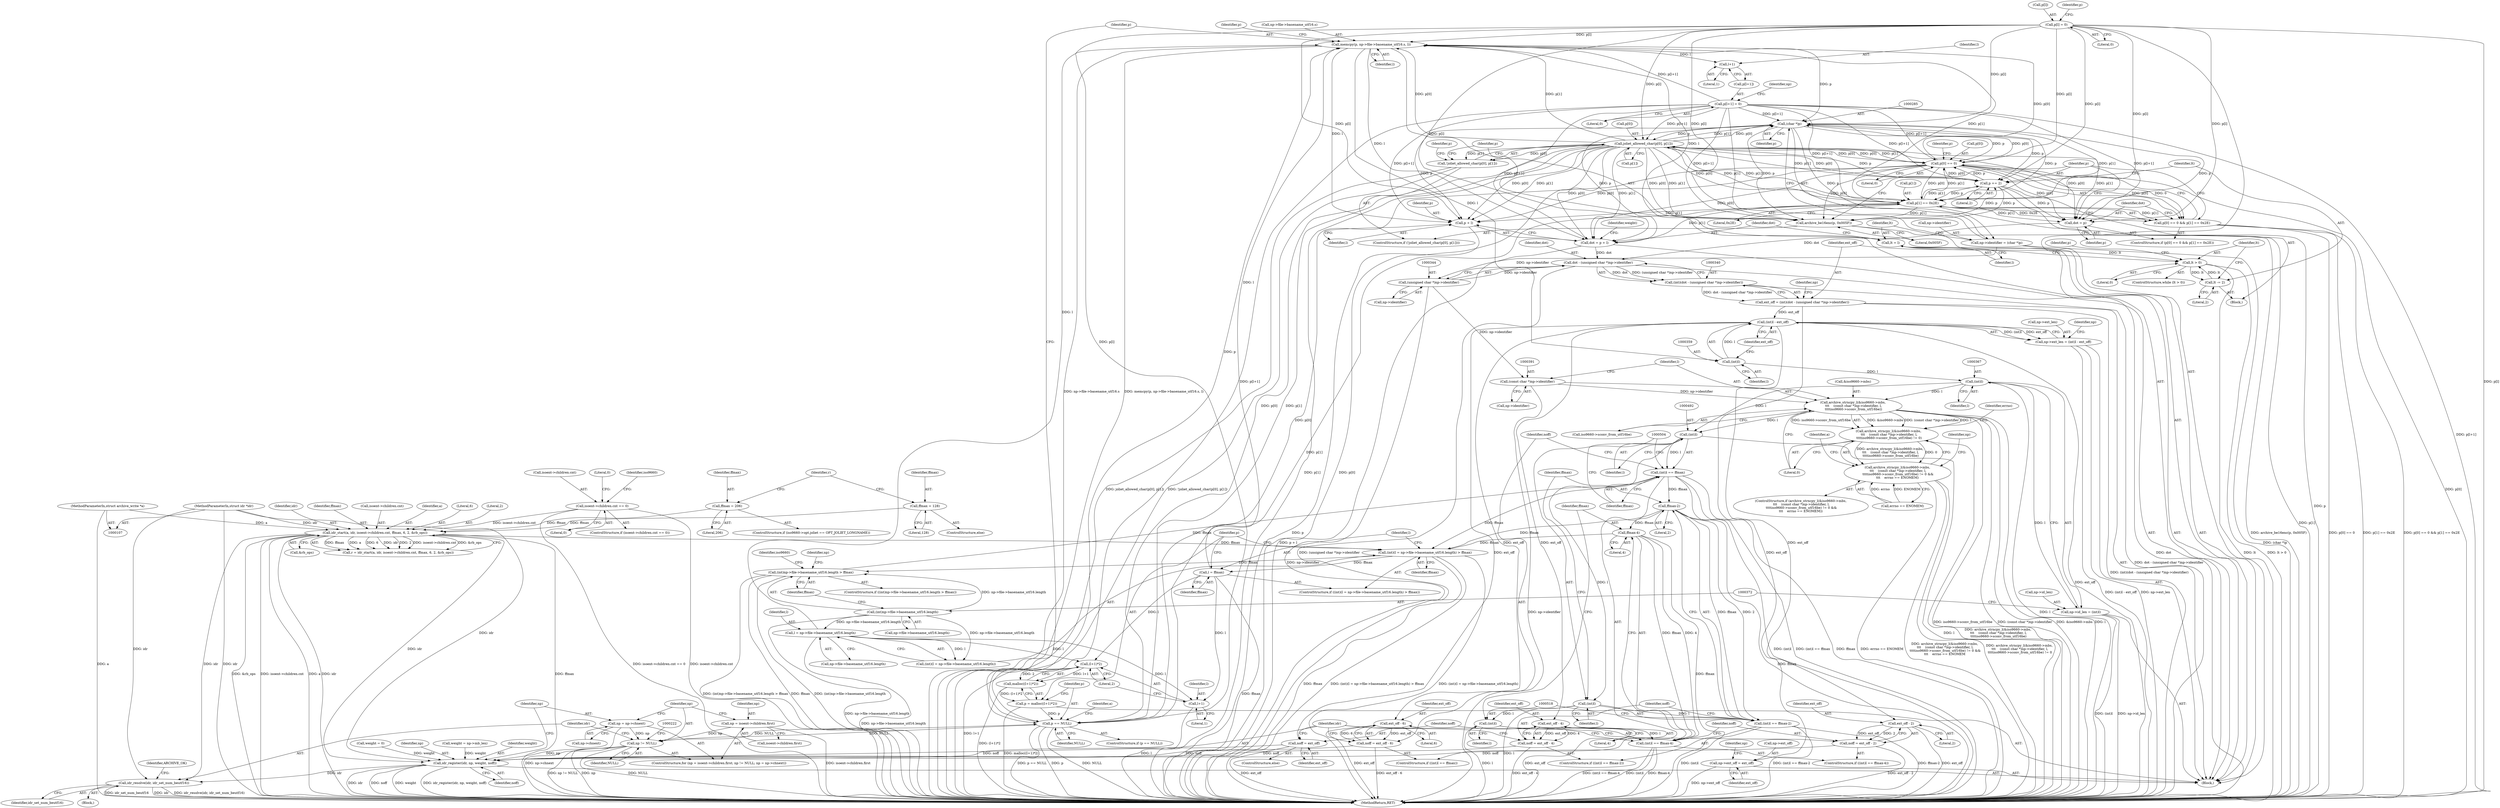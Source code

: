 digraph "1_libarchive_3014e198@API" {
"1000258" [label="(Call,memcpy(p, np->file->basename_utf16.s, l))"];
"1000305" [label="(Call,joliet_allowed_char(p[0], p[1]))"];
"1000318" [label="(Call,p[0] == 0)"];
"1000331" [label="(Call,p += 2)"];
"1000268" [label="(Call,p[l] = 0)"];
"1000273" [label="(Call,p[l+1] = 0)"];
"1000323" [label="(Call,p[1] == 0x2E)"];
"1000284" [label="(Call,(char *)p)"];
"1000258" [label="(Call,memcpy(p, np->file->basename_utf16.s, l))"];
"1000245" [label="(Call,p == NULL)"];
"1000236" [label="(Call,p = malloc((l+1)*2))"];
"1000238" [label="(Call,malloc((l+1)*2))"];
"1000239" [label="(Call,(l+1)*2)"];
"1000233" [label="(Call,l = ffmax)"];
"1000220" [label="(Call,(int)(l = np->file->basename_utf16.length) > ffmax)"];
"1000490" [label="(Call,(int)l == ffmax)"];
"1000491" [label="(Call,(int)l)"];
"1000366" [label="(Call,(int)l)"];
"1000358" [label="(Call,(int)l)"];
"1000385" [label="(Call,archive_strncpy_l(&iso9660->mbs,\n \t\t\t    (const char *)np->identifier, l,\n \t\t\t\tiso9660->sconv_from_utf16be))"];
"1000390" [label="(Call,(const char *)np->identifier)"];
"1000343" [label="(Call,(unsigned char *)np->identifier)"];
"1000280" [label="(Call,np->identifier = (char *)p)"];
"1000370" [label="(Call,(int)np->file->basename_utf16.length > ffmax)"];
"1000371" [label="(Call,(int)np->file->basename_utf16.length)"];
"1000506" [label="(Call,ffmax-2)"];
"1000520" [label="(Call,ffmax-4)"];
"1000154" [label="(Call,idr_start(a, idr, isoent->children.cnt, ffmax, 6, 2, &rb_ops))"];
"1000108" [label="(MethodParameterIn,struct archive_write *a)"];
"1000110" [label="(MethodParameterIn,struct idr *idr)"];
"1000123" [label="(Call,isoent->children.cnt == 0)"];
"1000149" [label="(Call,ffmax = 128)"];
"1000145" [label="(Call,ffmax = 206)"];
"1000223" [label="(Call,l = np->file->basename_utf16.length)"];
"1000205" [label="(Call,np != NULL)"];
"1000208" [label="(Call,np = np->chnext)"];
"1000198" [label="(Call,np = isoent->children.first)"];
"1000312" [label="(Call,archive_be16enc(p, 0x005F))"];
"1000276" [label="(Call,l+1)"];
"1000341" [label="(Call,dot - (unsigned char *)np->identifier)"];
"1000339" [label="(Call,(int)(dot - (unsigned char *)np->identifier))"];
"1000337" [label="(Call,ext_off = (int)(dot - (unsigned char *)np->identifier))"];
"1000348" [label="(Call,np->ext_off = ext_off)"];
"1000357" [label="(Call,(int)l - ext_off)"];
"1000353" [label="(Call,np->ext_len = (int)l - ext_off)"];
"1000497" [label="(Call,ext_off - 6)"];
"1000495" [label="(Call,noff = ext_off - 6)"];
"1000532" [label="(Call,idr_register(idr, np, weight, noff))"];
"1000537" [label="(Call,idr_resolve(idr, idr_set_num_beutf16))"];
"1000511" [label="(Call,ext_off - 4)"];
"1000509" [label="(Call,noff = ext_off - 4)"];
"1000525" [label="(Call,ext_off - 2)"];
"1000523" [label="(Call,noff = ext_off - 2)"];
"1000529" [label="(Call,noff = ext_off)"];
"1000384" [label="(Call,archive_strncpy_l(&iso9660->mbs,\n \t\t\t    (const char *)np->identifier, l,\n \t\t\t\tiso9660->sconv_from_utf16be) != 0)"];
"1000383" [label="(Call,archive_strncpy_l(&iso9660->mbs,\n \t\t\t    (const char *)np->identifier, l,\n \t\t\t\tiso9660->sconv_from_utf16be) != 0 &&\n\t\t\t    errno == ENOMEM)"];
"1000287" [label="(Call,lt = l)"];
"1000299" [label="(Call,lt > 0)"];
"1000334" [label="(Call,lt -= 2)"];
"1000290" [label="(Call,dot = p + l)"];
"1000292" [label="(Call,p + l)"];
"1000362" [label="(Call,np->id_len = (int)l)"];
"1000240" [label="(Call,l+1)"];
"1000502" [label="(Call,(int)l == ffmax-2)"];
"1000516" [label="(Call,(int)l == ffmax-4)"];
"1000503" [label="(Call,(int)l)"];
"1000517" [label="(Call,(int)l)"];
"1000304" [label="(Call,!joliet_allowed_char(p[0], p[1]))"];
"1000317" [label="(Call,p[0] == 0 && p[1] == 0x2E)"];
"1000328" [label="(Call,dot = p)"];
"1000305" [label="(Call,joliet_allowed_char(p[0], p[1]))"];
"1000342" [label="(Identifier,dot)"];
"1000491" [label="(Call,(int)l)"];
"1000316" [label="(ControlStructure,if (p[0] == 0 && p[1] == 0x2E))"];
"1000333" [label="(Literal,2)"];
"1000111" [label="(Block,)"];
"1000153" [label="(Identifier,r)"];
"1000235" [label="(Identifier,ffmax)"];
"1000350" [label="(Identifier,np)"];
"1000358" [label="(Call,(int)l)"];
"1000236" [label="(Call,p = malloc((l+1)*2))"];
"1000295" [label="(Call,weight = 0)"];
"1000493" [label="(Identifier,l)"];
"1000526" [label="(Identifier,ext_off)"];
"1000225" [label="(Call,np->file->basename_utf16.length)"];
"1000247" [label="(Identifier,NULL)"];
"1000496" [label="(Identifier,noff)"];
"1000506" [label="(Call,ffmax-2)"];
"1000360" [label="(Identifier,l)"];
"1000108" [label="(MethodParameterIn,struct archive_write *a)"];
"1000534" [label="(Identifier,np)"];
"1000400" [label="(Call,errno == ENOMEM)"];
"1000154" [label="(Call,idr_start(a, idr, isoent->children.cnt, ffmax, 6, 2, &rb_ops))"];
"1000541" [label="(Identifier,ARCHIVE_OK)"];
"1000288" [label="(Identifier,lt)"];
"1000512" [label="(Identifier,ext_off)"];
"1000395" [label="(Identifier,l)"];
"1000234" [label="(Identifier,l)"];
"1000354" [label="(Call,np->ext_len)"];
"1000131" [label="(Literal,0)"];
"1000415" [label="(Identifier,np)"];
"1000240" [label="(Call,l+1)"];
"1000318" [label="(Call,p[0] == 0)"];
"1000268" [label="(Call,p[l] = 0)"];
"1000304" [label="(Call,!joliet_allowed_char(p[0], p[1]))"];
"1000232" [label="(Identifier,ffmax)"];
"1000293" [label="(Identifier,p)"];
"1000522" [label="(Literal,4)"];
"1000281" [label="(Call,np->identifier)"];
"1000520" [label="(Call,ffmax-4)"];
"1000510" [label="(Identifier,noff)"];
"1000494" [label="(Identifier,ffmax)"];
"1000392" [label="(Call,np->identifier)"];
"1000145" [label="(Call,ffmax = 206)"];
"1000277" [label="(Identifier,l)"];
"1000536" [label="(Identifier,noff)"];
"1000219" [label="(ControlStructure,if ((int)(l = np->file->basename_utf16.length) > ffmax))"];
"1000258" [label="(Call,memcpy(p, np->file->basename_utf16.s, l))"];
"1000269" [label="(Call,p[l])"];
"1000361" [label="(Identifier,ext_off)"];
"1000147" [label="(Literal,206)"];
"1000498" [label="(Identifier,ext_off)"];
"1000396" [label="(Call,iso9660->sconv_from_utf16be)"];
"1000345" [label="(Call,np->identifier)"];
"1000199" [label="(Identifier,np)"];
"1000320" [label="(Identifier,p)"];
"1000357" [label="(Call,(int)l - ext_off)"];
"1000383" [label="(Call,archive_strncpy_l(&iso9660->mbs,\n \t\t\t    (const char *)np->identifier, l,\n \t\t\t\tiso9660->sconv_from_utf16be) != 0 &&\n\t\t\t    errno == ENOMEM)"];
"1000329" [label="(Identifier,dot)"];
"1000386" [label="(Call,&iso9660->mbs)"];
"1000272" [label="(Literal,0)"];
"1000233" [label="(Call,l = ffmax)"];
"1000156" [label="(Identifier,idr)"];
"1000542" [label="(MethodReturn,RET)"];
"1000110" [label="(MethodParameterIn,struct idr *idr)"];
"1000490" [label="(Call,(int)l == ffmax)"];
"1000208" [label="(Call,np = np->chnext)"];
"1000335" [label="(Identifier,lt)"];
"1000278" [label="(Literal,1)"];
"1000241" [label="(Identifier,l)"];
"1000151" [label="(Literal,128)"];
"1000446" [label="(Identifier,np)"];
"1000495" [label="(Call,noff = ext_off - 6)"];
"1000517" [label="(Call,(int)l)"];
"1000348" [label="(Call,np->ext_off = ext_off)"];
"1000511" [label="(Call,ext_off - 4)"];
"1000303" [label="(ControlStructure,if (!joliet_allowed_char(p[0], p[1])))"];
"1000299" [label="(Call,lt > 0)"];
"1000366" [label="(Call,(int)l)"];
"1000314" [label="(Literal,0x005F)"];
"1000390" [label="(Call,(const char *)np->identifier)"];
"1000388" [label="(Identifier,iso9660)"];
"1000165" [label="(Call,&rb_ops)"];
"1000322" [label="(Literal,0)"];
"1000317" [label="(Call,p[0] == 0 && p[1] == 0x2E)"];
"1000531" [label="(Identifier,ext_off)"];
"1000324" [label="(Call,p[1])"];
"1000280" [label="(Call,np->identifier = (char *)p)"];
"1000438" [label="(Call,weight = np->mb_len)"];
"1000270" [label="(Identifier,p)"];
"1000332" [label="(Identifier,p)"];
"1000343" [label="(Call,(unsigned char *)np->identifier)"];
"1000532" [label="(Call,idr_register(idr, np, weight, noff))"];
"1000296" [label="(Identifier,weight)"];
"1000338" [label="(Identifier,ext_off)"];
"1000273" [label="(Call,p[l+1] = 0)"];
"1000368" [label="(Identifier,l)"];
"1000336" [label="(Literal,2)"];
"1000309" [label="(Call,p[1])"];
"1000323" [label="(Call,p[1] == 0x2E)"];
"1000407" [label="(Identifier,a)"];
"1000205" [label="(Call,np != NULL)"];
"1000129" [label="(Literal,0)"];
"1000206" [label="(Identifier,np)"];
"1000289" [label="(Identifier,l)"];
"1000353" [label="(Call,np->ext_len = (int)l - ext_off)"];
"1000284" [label="(Call,(char *)p)"];
"1000497" [label="(Call,ext_off - 6)"];
"1000152" [label="(Call,r = idr_start(a, idr, isoent->children.cnt, ffmax, 6, 2, &rb_ops))"];
"1000535" [label="(Identifier,weight)"];
"1000370" [label="(Call,(int)np->file->basename_utf16.length > ffmax)"];
"1000221" [label="(Call,(int)(l = np->file->basename_utf16.length))"];
"1000539" [label="(Identifier,idr_set_num_beutf16)"];
"1000502" [label="(Call,(int)l == ffmax-2)"];
"1000220" [label="(Call,(int)(l = np->file->basename_utf16.length) > ffmax)"];
"1000292" [label="(Call,p + l)"];
"1000259" [label="(Identifier,p)"];
"1000499" [label="(Literal,6)"];
"1000524" [label="(Identifier,noff)"];
"1000529" [label="(Call,noff = ext_off)"];
"1000302" [label="(Block,)"];
"1000162" [label="(Identifier,ffmax)"];
"1000513" [label="(Literal,4)"];
"1000301" [label="(Literal,0)"];
"1000527" [label="(Literal,2)"];
"1000267" [label="(Identifier,l)"];
"1000533" [label="(Identifier,idr)"];
"1000294" [label="(Identifier,l)"];
"1000245" [label="(Call,p == NULL)"];
"1000276" [label="(Call,l+1)"];
"1000237" [label="(Identifier,p)"];
"1000501" [label="(ControlStructure,if ((int)l == ffmax-2))"];
"1000530" [label="(Identifier,noff)"];
"1000279" [label="(Literal,0)"];
"1000150" [label="(Identifier,ffmax)"];
"1000146" [label="(Identifier,ffmax)"];
"1000291" [label="(Identifier,dot)"];
"1000327" [label="(Literal,0x2E)"];
"1000528" [label="(ControlStructure,else)"];
"1000385" [label="(Call,archive_strncpy_l(&iso9660->mbs,\n \t\t\t    (const char *)np->identifier, l,\n \t\t\t\tiso9660->sconv_from_utf16be))"];
"1000341" [label="(Call,dot - (unsigned char *)np->identifier)"];
"1000507" [label="(Identifier,ffmax)"];
"1000149" [label="(Call,ffmax = 128)"];
"1000207" [label="(Identifier,NULL)"];
"1000210" [label="(Call,np->chnext)"];
"1000401" [label="(Identifier,errno)"];
"1000525" [label="(Call,ext_off - 2)"];
"1000337" [label="(Call,ext_off = (int)(dot - (unsigned char *)np->identifier))"];
"1000325" [label="(Identifier,p)"];
"1000157" [label="(Call,isoent->children.cnt)"];
"1000224" [label="(Identifier,l)"];
"1000246" [label="(Identifier,p)"];
"1000239" [label="(Call,(l+1)*2)"];
"1000537" [label="(Call,idr_resolve(idr, idr_set_num_beutf16))"];
"1000275" [label="(Identifier,p)"];
"1000523" [label="(Call,noff = ext_off - 2)"];
"1000516" [label="(Call,(int)l == ffmax-4)"];
"1000382" [label="(ControlStructure,if (archive_strncpy_l(&iso9660->mbs,\n \t\t\t    (const char *)np->identifier, l,\n \t\t\t\tiso9660->sconv_from_utf16be) != 0 &&\n\t\t\t    errno == ENOMEM))"];
"1000238" [label="(Call,malloc((l+1)*2))"];
"1000282" [label="(Identifier,np)"];
"1000362" [label="(Call,np->id_len = (int)l)"];
"1000519" [label="(Identifier,l)"];
"1000489" [label="(ControlStructure,if ((int)l == ffmax))"];
"1000243" [label="(Literal,2)"];
"1000155" [label="(Identifier,a)"];
"1000209" [label="(Identifier,np)"];
"1000290" [label="(Call,dot = p + l)"];
"1000373" [label="(Call,np->file->basename_utf16.length)"];
"1000133" [label="(Identifier,iso9660)"];
"1000352" [label="(Identifier,ext_off)"];
"1000349" [label="(Call,np->ext_off)"];
"1000334" [label="(Call,lt -= 2)"];
"1000380" [label="(Identifier,ffmax)"];
"1000330" [label="(Identifier,p)"];
"1000148" [label="(ControlStructure,else)"];
"1000163" [label="(Literal,6)"];
"1000244" [label="(ControlStructure,if (p == NULL))"];
"1000521" [label="(Identifier,ffmax)"];
"1000312" [label="(Call,archive_be16enc(p, 0x005F))"];
"1000369" [label="(ControlStructure,if ((int)np->file->basename_utf16.length > ffmax))"];
"1000328" [label="(Call,dot = p)"];
"1000384" [label="(Call,archive_strncpy_l(&iso9660->mbs,\n \t\t\t    (const char *)np->identifier, l,\n \t\t\t\tiso9660->sconv_from_utf16be) != 0)"];
"1000213" [label="(Block,)"];
"1000137" [label="(ControlStructure,if (iso9660->opt.joliet == OPT_JOLIET_LONGNAME))"];
"1000252" [label="(Identifier,a)"];
"1000313" [label="(Identifier,p)"];
"1000339" [label="(Call,(int)(dot - (unsigned char *)np->identifier))"];
"1000298" [label="(ControlStructure,while (lt > 0))"];
"1000508" [label="(Literal,2)"];
"1000399" [label="(Literal,0)"];
"1000503" [label="(Call,(int)l)"];
"1000371" [label="(Call,(int)np->file->basename_utf16.length)"];
"1000509" [label="(Call,noff = ext_off - 4)"];
"1000260" [label="(Call,np->file->basename_utf16.s)"];
"1000300" [label="(Identifier,lt)"];
"1000242" [label="(Literal,1)"];
"1000319" [label="(Call,p[0])"];
"1000363" [label="(Call,np->id_len)"];
"1000223" [label="(Call,l = np->file->basename_utf16.length)"];
"1000164" [label="(Literal,2)"];
"1000331" [label="(Call,p += 2)"];
"1000274" [label="(Call,p[l+1])"];
"1000306" [label="(Call,p[0])"];
"1000538" [label="(Identifier,idr)"];
"1000505" [label="(Identifier,l)"];
"1000123" [label="(Call,isoent->children.cnt == 0)"];
"1000287" [label="(Call,lt = l)"];
"1000197" [label="(ControlStructure,for (np = isoent->children.first; np != NULL; np = np->chnext))"];
"1000200" [label="(Call,isoent->children.first)"];
"1000124" [label="(Call,isoent->children.cnt)"];
"1000198" [label="(Call,np = isoent->children.first)"];
"1000355" [label="(Identifier,np)"];
"1000364" [label="(Identifier,np)"];
"1000286" [label="(Identifier,p)"];
"1000307" [label="(Identifier,p)"];
"1000515" [label="(ControlStructure,if ((int)l == ffmax-4))"];
"1000122" [label="(ControlStructure,if (isoent->children.cnt == 0))"];
"1000258" -> "1000213"  [label="AST: "];
"1000258" -> "1000267"  [label="CFG: "];
"1000259" -> "1000258"  [label="AST: "];
"1000260" -> "1000258"  [label="AST: "];
"1000267" -> "1000258"  [label="AST: "];
"1000270" -> "1000258"  [label="CFG: "];
"1000258" -> "1000542"  [label="DDG: np->file->basename_utf16.s"];
"1000258" -> "1000542"  [label="DDG: memcpy(p, np->file->basename_utf16.s, l)"];
"1000305" -> "1000258"  [label="DDG: p[1]"];
"1000305" -> "1000258"  [label="DDG: p[0]"];
"1000318" -> "1000258"  [label="DDG: p[0]"];
"1000268" -> "1000258"  [label="DDG: p[l]"];
"1000273" -> "1000258"  [label="DDG: p[l+1]"];
"1000323" -> "1000258"  [label="DDG: p[1]"];
"1000245" -> "1000258"  [label="DDG: p"];
"1000233" -> "1000258"  [label="DDG: l"];
"1000223" -> "1000258"  [label="DDG: l"];
"1000258" -> "1000276"  [label="DDG: l"];
"1000258" -> "1000284"  [label="DDG: p"];
"1000258" -> "1000287"  [label="DDG: l"];
"1000258" -> "1000290"  [label="DDG: l"];
"1000258" -> "1000292"  [label="DDG: l"];
"1000258" -> "1000358"  [label="DDG: l"];
"1000305" -> "1000304"  [label="AST: "];
"1000305" -> "1000309"  [label="CFG: "];
"1000306" -> "1000305"  [label="AST: "];
"1000309" -> "1000305"  [label="AST: "];
"1000304" -> "1000305"  [label="CFG: "];
"1000305" -> "1000542"  [label="DDG: p[1]"];
"1000305" -> "1000542"  [label="DDG: p[0]"];
"1000305" -> "1000245"  [label="DDG: p[1]"];
"1000305" -> "1000245"  [label="DDG: p[0]"];
"1000305" -> "1000284"  [label="DDG: p[1]"];
"1000305" -> "1000284"  [label="DDG: p[0]"];
"1000305" -> "1000290"  [label="DDG: p[0]"];
"1000305" -> "1000290"  [label="DDG: p[1]"];
"1000305" -> "1000292"  [label="DDG: p[0]"];
"1000305" -> "1000292"  [label="DDG: p[1]"];
"1000305" -> "1000304"  [label="DDG: p[0]"];
"1000305" -> "1000304"  [label="DDG: p[1]"];
"1000318" -> "1000305"  [label="DDG: p[0]"];
"1000331" -> "1000305"  [label="DDG: p"];
"1000268" -> "1000305"  [label="DDG: p[l]"];
"1000273" -> "1000305"  [label="DDG: p[l+1]"];
"1000323" -> "1000305"  [label="DDG: p[1]"];
"1000284" -> "1000305"  [label="DDG: p"];
"1000305" -> "1000312"  [label="DDG: p[1]"];
"1000305" -> "1000312"  [label="DDG: p[0]"];
"1000305" -> "1000318"  [label="DDG: p[0]"];
"1000305" -> "1000318"  [label="DDG: p[1]"];
"1000305" -> "1000323"  [label="DDG: p[1]"];
"1000305" -> "1000323"  [label="DDG: p[0]"];
"1000305" -> "1000328"  [label="DDG: p[1]"];
"1000305" -> "1000328"  [label="DDG: p[0]"];
"1000305" -> "1000331"  [label="DDG: p[1]"];
"1000305" -> "1000331"  [label="DDG: p[0]"];
"1000318" -> "1000317"  [label="AST: "];
"1000318" -> "1000322"  [label="CFG: "];
"1000319" -> "1000318"  [label="AST: "];
"1000322" -> "1000318"  [label="AST: "];
"1000325" -> "1000318"  [label="CFG: "];
"1000317" -> "1000318"  [label="CFG: "];
"1000318" -> "1000542"  [label="DDG: p[0]"];
"1000318" -> "1000245"  [label="DDG: p[0]"];
"1000318" -> "1000284"  [label="DDG: p[0]"];
"1000318" -> "1000290"  [label="DDG: p[0]"];
"1000318" -> "1000292"  [label="DDG: p[0]"];
"1000318" -> "1000312"  [label="DDG: p[0]"];
"1000318" -> "1000317"  [label="DDG: p[0]"];
"1000318" -> "1000317"  [label="DDG: 0"];
"1000331" -> "1000318"  [label="DDG: p"];
"1000268" -> "1000318"  [label="DDG: p[l]"];
"1000273" -> "1000318"  [label="DDG: p[l+1]"];
"1000323" -> "1000318"  [label="DDG: p[1]"];
"1000284" -> "1000318"  [label="DDG: p"];
"1000318" -> "1000323"  [label="DDG: p[0]"];
"1000318" -> "1000328"  [label="DDG: p[0]"];
"1000318" -> "1000331"  [label="DDG: p[0]"];
"1000331" -> "1000302"  [label="AST: "];
"1000331" -> "1000333"  [label="CFG: "];
"1000332" -> "1000331"  [label="AST: "];
"1000333" -> "1000331"  [label="AST: "];
"1000335" -> "1000331"  [label="CFG: "];
"1000331" -> "1000542"  [label="DDG: p"];
"1000331" -> "1000312"  [label="DDG: p"];
"1000331" -> "1000323"  [label="DDG: p"];
"1000331" -> "1000328"  [label="DDG: p"];
"1000268" -> "1000331"  [label="DDG: p[l]"];
"1000273" -> "1000331"  [label="DDG: p[l+1]"];
"1000323" -> "1000331"  [label="DDG: p[1]"];
"1000312" -> "1000331"  [label="DDG: p"];
"1000284" -> "1000331"  [label="DDG: p"];
"1000268" -> "1000213"  [label="AST: "];
"1000268" -> "1000272"  [label="CFG: "];
"1000269" -> "1000268"  [label="AST: "];
"1000272" -> "1000268"  [label="AST: "];
"1000275" -> "1000268"  [label="CFG: "];
"1000268" -> "1000542"  [label="DDG: p[l]"];
"1000268" -> "1000245"  [label="DDG: p[l]"];
"1000268" -> "1000284"  [label="DDG: p[l]"];
"1000268" -> "1000290"  [label="DDG: p[l]"];
"1000268" -> "1000292"  [label="DDG: p[l]"];
"1000268" -> "1000312"  [label="DDG: p[l]"];
"1000268" -> "1000323"  [label="DDG: p[l]"];
"1000268" -> "1000328"  [label="DDG: p[l]"];
"1000273" -> "1000213"  [label="AST: "];
"1000273" -> "1000279"  [label="CFG: "];
"1000274" -> "1000273"  [label="AST: "];
"1000279" -> "1000273"  [label="AST: "];
"1000282" -> "1000273"  [label="CFG: "];
"1000273" -> "1000542"  [label="DDG: p[l+1]"];
"1000273" -> "1000245"  [label="DDG: p[l+1]"];
"1000273" -> "1000284"  [label="DDG: p[l+1]"];
"1000273" -> "1000290"  [label="DDG: p[l+1]"];
"1000273" -> "1000292"  [label="DDG: p[l+1]"];
"1000273" -> "1000312"  [label="DDG: p[l+1]"];
"1000273" -> "1000323"  [label="DDG: p[l+1]"];
"1000273" -> "1000328"  [label="DDG: p[l+1]"];
"1000323" -> "1000317"  [label="AST: "];
"1000323" -> "1000327"  [label="CFG: "];
"1000324" -> "1000323"  [label="AST: "];
"1000327" -> "1000323"  [label="AST: "];
"1000317" -> "1000323"  [label="CFG: "];
"1000323" -> "1000542"  [label="DDG: p[1]"];
"1000323" -> "1000245"  [label="DDG: p[1]"];
"1000323" -> "1000284"  [label="DDG: p[1]"];
"1000323" -> "1000290"  [label="DDG: p[1]"];
"1000323" -> "1000292"  [label="DDG: p[1]"];
"1000323" -> "1000312"  [label="DDG: p[1]"];
"1000323" -> "1000317"  [label="DDG: p[1]"];
"1000323" -> "1000317"  [label="DDG: 0x2E"];
"1000284" -> "1000323"  [label="DDG: p"];
"1000323" -> "1000328"  [label="DDG: p[1]"];
"1000284" -> "1000280"  [label="AST: "];
"1000284" -> "1000286"  [label="CFG: "];
"1000285" -> "1000284"  [label="AST: "];
"1000286" -> "1000284"  [label="AST: "];
"1000280" -> "1000284"  [label="CFG: "];
"1000284" -> "1000280"  [label="DDG: p"];
"1000284" -> "1000290"  [label="DDG: p"];
"1000284" -> "1000292"  [label="DDG: p"];
"1000284" -> "1000312"  [label="DDG: p"];
"1000284" -> "1000328"  [label="DDG: p"];
"1000245" -> "1000244"  [label="AST: "];
"1000245" -> "1000247"  [label="CFG: "];
"1000246" -> "1000245"  [label="AST: "];
"1000247" -> "1000245"  [label="AST: "];
"1000252" -> "1000245"  [label="CFG: "];
"1000259" -> "1000245"  [label="CFG: "];
"1000245" -> "1000542"  [label="DDG: p == NULL"];
"1000245" -> "1000542"  [label="DDG: p"];
"1000245" -> "1000542"  [label="DDG: NULL"];
"1000245" -> "1000205"  [label="DDG: NULL"];
"1000236" -> "1000245"  [label="DDG: p"];
"1000205" -> "1000245"  [label="DDG: NULL"];
"1000236" -> "1000213"  [label="AST: "];
"1000236" -> "1000238"  [label="CFG: "];
"1000237" -> "1000236"  [label="AST: "];
"1000238" -> "1000236"  [label="AST: "];
"1000246" -> "1000236"  [label="CFG: "];
"1000236" -> "1000542"  [label="DDG: malloc((l+1)*2)"];
"1000238" -> "1000236"  [label="DDG: (l+1)*2"];
"1000238" -> "1000239"  [label="CFG: "];
"1000239" -> "1000238"  [label="AST: "];
"1000238" -> "1000542"  [label="DDG: (l+1)*2"];
"1000239" -> "1000238"  [label="DDG: l+1"];
"1000239" -> "1000238"  [label="DDG: 2"];
"1000239" -> "1000243"  [label="CFG: "];
"1000240" -> "1000239"  [label="AST: "];
"1000243" -> "1000239"  [label="AST: "];
"1000239" -> "1000542"  [label="DDG: l+1"];
"1000233" -> "1000239"  [label="DDG: l"];
"1000223" -> "1000239"  [label="DDG: l"];
"1000233" -> "1000219"  [label="AST: "];
"1000233" -> "1000235"  [label="CFG: "];
"1000234" -> "1000233"  [label="AST: "];
"1000235" -> "1000233"  [label="AST: "];
"1000237" -> "1000233"  [label="CFG: "];
"1000233" -> "1000542"  [label="DDG: ffmax"];
"1000220" -> "1000233"  [label="DDG: ffmax"];
"1000233" -> "1000240"  [label="DDG: l"];
"1000220" -> "1000219"  [label="AST: "];
"1000220" -> "1000232"  [label="CFG: "];
"1000221" -> "1000220"  [label="AST: "];
"1000232" -> "1000220"  [label="AST: "];
"1000234" -> "1000220"  [label="CFG: "];
"1000237" -> "1000220"  [label="CFG: "];
"1000220" -> "1000542"  [label="DDG: (int)(l = np->file->basename_utf16.length)"];
"1000220" -> "1000542"  [label="DDG: ffmax"];
"1000220" -> "1000542"  [label="DDG: (int)(l = np->file->basename_utf16.length) > ffmax"];
"1000490" -> "1000220"  [label="DDG: ffmax"];
"1000506" -> "1000220"  [label="DDG: ffmax"];
"1000520" -> "1000220"  [label="DDG: ffmax"];
"1000154" -> "1000220"  [label="DDG: ffmax"];
"1000220" -> "1000370"  [label="DDG: ffmax"];
"1000490" -> "1000489"  [label="AST: "];
"1000490" -> "1000494"  [label="CFG: "];
"1000491" -> "1000490"  [label="AST: "];
"1000494" -> "1000490"  [label="AST: "];
"1000496" -> "1000490"  [label="CFG: "];
"1000504" -> "1000490"  [label="CFG: "];
"1000490" -> "1000542"  [label="DDG: ffmax"];
"1000490" -> "1000542"  [label="DDG: (int)l"];
"1000490" -> "1000542"  [label="DDG: (int)l == ffmax"];
"1000491" -> "1000490"  [label="DDG: l"];
"1000370" -> "1000490"  [label="DDG: ffmax"];
"1000490" -> "1000506"  [label="DDG: ffmax"];
"1000491" -> "1000493"  [label="CFG: "];
"1000492" -> "1000491"  [label="AST: "];
"1000493" -> "1000491"  [label="AST: "];
"1000494" -> "1000491"  [label="CFG: "];
"1000491" -> "1000542"  [label="DDG: l"];
"1000366" -> "1000491"  [label="DDG: l"];
"1000385" -> "1000491"  [label="DDG: l"];
"1000491" -> "1000503"  [label="DDG: l"];
"1000366" -> "1000362"  [label="AST: "];
"1000366" -> "1000368"  [label="CFG: "];
"1000367" -> "1000366"  [label="AST: "];
"1000368" -> "1000366"  [label="AST: "];
"1000362" -> "1000366"  [label="CFG: "];
"1000366" -> "1000542"  [label="DDG: l"];
"1000366" -> "1000362"  [label="DDG: l"];
"1000358" -> "1000366"  [label="DDG: l"];
"1000366" -> "1000385"  [label="DDG: l"];
"1000358" -> "1000357"  [label="AST: "];
"1000358" -> "1000360"  [label="CFG: "];
"1000359" -> "1000358"  [label="AST: "];
"1000360" -> "1000358"  [label="AST: "];
"1000361" -> "1000358"  [label="CFG: "];
"1000358" -> "1000357"  [label="DDG: l"];
"1000385" -> "1000384"  [label="AST: "];
"1000385" -> "1000396"  [label="CFG: "];
"1000386" -> "1000385"  [label="AST: "];
"1000390" -> "1000385"  [label="AST: "];
"1000395" -> "1000385"  [label="AST: "];
"1000396" -> "1000385"  [label="AST: "];
"1000399" -> "1000385"  [label="CFG: "];
"1000385" -> "1000542"  [label="DDG: iso9660->sconv_from_utf16be"];
"1000385" -> "1000542"  [label="DDG: (const char *)np->identifier"];
"1000385" -> "1000542"  [label="DDG: &iso9660->mbs"];
"1000385" -> "1000542"  [label="DDG: l"];
"1000385" -> "1000384"  [label="DDG: &iso9660->mbs"];
"1000385" -> "1000384"  [label="DDG: (const char *)np->identifier"];
"1000385" -> "1000384"  [label="DDG: l"];
"1000385" -> "1000384"  [label="DDG: iso9660->sconv_from_utf16be"];
"1000390" -> "1000385"  [label="DDG: np->identifier"];
"1000390" -> "1000392"  [label="CFG: "];
"1000391" -> "1000390"  [label="AST: "];
"1000392" -> "1000390"  [label="AST: "];
"1000395" -> "1000390"  [label="CFG: "];
"1000390" -> "1000542"  [label="DDG: np->identifier"];
"1000343" -> "1000390"  [label="DDG: np->identifier"];
"1000343" -> "1000341"  [label="AST: "];
"1000343" -> "1000345"  [label="CFG: "];
"1000344" -> "1000343"  [label="AST: "];
"1000345" -> "1000343"  [label="AST: "];
"1000341" -> "1000343"  [label="CFG: "];
"1000343" -> "1000542"  [label="DDG: np->identifier"];
"1000343" -> "1000341"  [label="DDG: np->identifier"];
"1000280" -> "1000343"  [label="DDG: np->identifier"];
"1000280" -> "1000213"  [label="AST: "];
"1000281" -> "1000280"  [label="AST: "];
"1000288" -> "1000280"  [label="CFG: "];
"1000280" -> "1000542"  [label="DDG: (char *)p"];
"1000370" -> "1000369"  [label="AST: "];
"1000370" -> "1000380"  [label="CFG: "];
"1000371" -> "1000370"  [label="AST: "];
"1000380" -> "1000370"  [label="AST: "];
"1000388" -> "1000370"  [label="CFG: "];
"1000446" -> "1000370"  [label="CFG: "];
"1000370" -> "1000542"  [label="DDG: (int)np->file->basename_utf16.length > ffmax"];
"1000370" -> "1000542"  [label="DDG: ffmax"];
"1000370" -> "1000542"  [label="DDG: (int)np->file->basename_utf16.length"];
"1000371" -> "1000370"  [label="DDG: np->file->basename_utf16.length"];
"1000371" -> "1000373"  [label="CFG: "];
"1000372" -> "1000371"  [label="AST: "];
"1000373" -> "1000371"  [label="AST: "];
"1000380" -> "1000371"  [label="CFG: "];
"1000371" -> "1000542"  [label="DDG: np->file->basename_utf16.length"];
"1000371" -> "1000221"  [label="DDG: np->file->basename_utf16.length"];
"1000371" -> "1000223"  [label="DDG: np->file->basename_utf16.length"];
"1000506" -> "1000502"  [label="AST: "];
"1000506" -> "1000508"  [label="CFG: "];
"1000507" -> "1000506"  [label="AST: "];
"1000508" -> "1000506"  [label="AST: "];
"1000502" -> "1000506"  [label="CFG: "];
"1000506" -> "1000542"  [label="DDG: ffmax"];
"1000506" -> "1000502"  [label="DDG: ffmax"];
"1000506" -> "1000502"  [label="DDG: 2"];
"1000506" -> "1000520"  [label="DDG: ffmax"];
"1000520" -> "1000516"  [label="AST: "];
"1000520" -> "1000522"  [label="CFG: "];
"1000521" -> "1000520"  [label="AST: "];
"1000522" -> "1000520"  [label="AST: "];
"1000516" -> "1000520"  [label="CFG: "];
"1000520" -> "1000542"  [label="DDG: ffmax"];
"1000520" -> "1000516"  [label="DDG: ffmax"];
"1000520" -> "1000516"  [label="DDG: 4"];
"1000154" -> "1000152"  [label="AST: "];
"1000154" -> "1000165"  [label="CFG: "];
"1000155" -> "1000154"  [label="AST: "];
"1000156" -> "1000154"  [label="AST: "];
"1000157" -> "1000154"  [label="AST: "];
"1000162" -> "1000154"  [label="AST: "];
"1000163" -> "1000154"  [label="AST: "];
"1000164" -> "1000154"  [label="AST: "];
"1000165" -> "1000154"  [label="AST: "];
"1000152" -> "1000154"  [label="CFG: "];
"1000154" -> "1000542"  [label="DDG: isoent->children.cnt"];
"1000154" -> "1000542"  [label="DDG: a"];
"1000154" -> "1000542"  [label="DDG: idr"];
"1000154" -> "1000542"  [label="DDG: ffmax"];
"1000154" -> "1000542"  [label="DDG: &rb_ops"];
"1000154" -> "1000152"  [label="DDG: ffmax"];
"1000154" -> "1000152"  [label="DDG: a"];
"1000154" -> "1000152"  [label="DDG: 6"];
"1000154" -> "1000152"  [label="DDG: idr"];
"1000154" -> "1000152"  [label="DDG: 2"];
"1000154" -> "1000152"  [label="DDG: isoent->children.cnt"];
"1000154" -> "1000152"  [label="DDG: &rb_ops"];
"1000108" -> "1000154"  [label="DDG: a"];
"1000110" -> "1000154"  [label="DDG: idr"];
"1000123" -> "1000154"  [label="DDG: isoent->children.cnt"];
"1000149" -> "1000154"  [label="DDG: ffmax"];
"1000145" -> "1000154"  [label="DDG: ffmax"];
"1000154" -> "1000532"  [label="DDG: idr"];
"1000154" -> "1000537"  [label="DDG: idr"];
"1000108" -> "1000107"  [label="AST: "];
"1000108" -> "1000542"  [label="DDG: a"];
"1000110" -> "1000107"  [label="AST: "];
"1000110" -> "1000542"  [label="DDG: idr"];
"1000110" -> "1000532"  [label="DDG: idr"];
"1000110" -> "1000537"  [label="DDG: idr"];
"1000123" -> "1000122"  [label="AST: "];
"1000123" -> "1000129"  [label="CFG: "];
"1000124" -> "1000123"  [label="AST: "];
"1000129" -> "1000123"  [label="AST: "];
"1000131" -> "1000123"  [label="CFG: "];
"1000133" -> "1000123"  [label="CFG: "];
"1000123" -> "1000542"  [label="DDG: isoent->children.cnt == 0"];
"1000123" -> "1000542"  [label="DDG: isoent->children.cnt"];
"1000149" -> "1000148"  [label="AST: "];
"1000149" -> "1000151"  [label="CFG: "];
"1000150" -> "1000149"  [label="AST: "];
"1000151" -> "1000149"  [label="AST: "];
"1000153" -> "1000149"  [label="CFG: "];
"1000145" -> "1000137"  [label="AST: "];
"1000145" -> "1000147"  [label="CFG: "];
"1000146" -> "1000145"  [label="AST: "];
"1000147" -> "1000145"  [label="AST: "];
"1000153" -> "1000145"  [label="CFG: "];
"1000223" -> "1000221"  [label="AST: "];
"1000223" -> "1000225"  [label="CFG: "];
"1000224" -> "1000223"  [label="AST: "];
"1000225" -> "1000223"  [label="AST: "];
"1000221" -> "1000223"  [label="CFG: "];
"1000223" -> "1000542"  [label="DDG: np->file->basename_utf16.length"];
"1000223" -> "1000221"  [label="DDG: l"];
"1000223" -> "1000240"  [label="DDG: l"];
"1000205" -> "1000197"  [label="AST: "];
"1000205" -> "1000207"  [label="CFG: "];
"1000206" -> "1000205"  [label="AST: "];
"1000207" -> "1000205"  [label="AST: "];
"1000222" -> "1000205"  [label="CFG: "];
"1000538" -> "1000205"  [label="CFG: "];
"1000205" -> "1000542"  [label="DDG: np"];
"1000205" -> "1000542"  [label="DDG: NULL"];
"1000205" -> "1000542"  [label="DDG: np != NULL"];
"1000208" -> "1000205"  [label="DDG: np"];
"1000198" -> "1000205"  [label="DDG: np"];
"1000205" -> "1000532"  [label="DDG: np"];
"1000208" -> "1000197"  [label="AST: "];
"1000208" -> "1000210"  [label="CFG: "];
"1000209" -> "1000208"  [label="AST: "];
"1000210" -> "1000208"  [label="AST: "];
"1000206" -> "1000208"  [label="CFG: "];
"1000208" -> "1000542"  [label="DDG: np->chnext"];
"1000198" -> "1000197"  [label="AST: "];
"1000198" -> "1000200"  [label="CFG: "];
"1000199" -> "1000198"  [label="AST: "];
"1000200" -> "1000198"  [label="AST: "];
"1000206" -> "1000198"  [label="CFG: "];
"1000198" -> "1000542"  [label="DDG: isoent->children.first"];
"1000312" -> "1000303"  [label="AST: "];
"1000312" -> "1000314"  [label="CFG: "];
"1000313" -> "1000312"  [label="AST: "];
"1000314" -> "1000312"  [label="AST: "];
"1000332" -> "1000312"  [label="CFG: "];
"1000312" -> "1000542"  [label="DDG: archive_be16enc(p, 0x005F)"];
"1000276" -> "1000274"  [label="AST: "];
"1000276" -> "1000278"  [label="CFG: "];
"1000277" -> "1000276"  [label="AST: "];
"1000278" -> "1000276"  [label="AST: "];
"1000274" -> "1000276"  [label="CFG: "];
"1000341" -> "1000339"  [label="AST: "];
"1000342" -> "1000341"  [label="AST: "];
"1000339" -> "1000341"  [label="CFG: "];
"1000341" -> "1000542"  [label="DDG: (unsigned char *)np->identifier"];
"1000341" -> "1000542"  [label="DDG: dot"];
"1000341" -> "1000339"  [label="DDG: dot"];
"1000341" -> "1000339"  [label="DDG: (unsigned char *)np->identifier"];
"1000290" -> "1000341"  [label="DDG: dot"];
"1000328" -> "1000341"  [label="DDG: dot"];
"1000339" -> "1000337"  [label="AST: "];
"1000340" -> "1000339"  [label="AST: "];
"1000337" -> "1000339"  [label="CFG: "];
"1000339" -> "1000542"  [label="DDG: dot - (unsigned char *)np->identifier"];
"1000339" -> "1000337"  [label="DDG: dot - (unsigned char *)np->identifier"];
"1000337" -> "1000213"  [label="AST: "];
"1000338" -> "1000337"  [label="AST: "];
"1000350" -> "1000337"  [label="CFG: "];
"1000337" -> "1000542"  [label="DDG: (int)(dot - (unsigned char *)np->identifier)"];
"1000337" -> "1000348"  [label="DDG: ext_off"];
"1000337" -> "1000357"  [label="DDG: ext_off"];
"1000348" -> "1000213"  [label="AST: "];
"1000348" -> "1000352"  [label="CFG: "];
"1000349" -> "1000348"  [label="AST: "];
"1000352" -> "1000348"  [label="AST: "];
"1000355" -> "1000348"  [label="CFG: "];
"1000348" -> "1000542"  [label="DDG: np->ext_off"];
"1000357" -> "1000353"  [label="AST: "];
"1000357" -> "1000361"  [label="CFG: "];
"1000361" -> "1000357"  [label="AST: "];
"1000353" -> "1000357"  [label="CFG: "];
"1000357" -> "1000542"  [label="DDG: ext_off"];
"1000357" -> "1000353"  [label="DDG: (int)l"];
"1000357" -> "1000353"  [label="DDG: ext_off"];
"1000357" -> "1000497"  [label="DDG: ext_off"];
"1000357" -> "1000511"  [label="DDG: ext_off"];
"1000357" -> "1000525"  [label="DDG: ext_off"];
"1000357" -> "1000529"  [label="DDG: ext_off"];
"1000353" -> "1000213"  [label="AST: "];
"1000354" -> "1000353"  [label="AST: "];
"1000364" -> "1000353"  [label="CFG: "];
"1000353" -> "1000542"  [label="DDG: (int)l - ext_off"];
"1000353" -> "1000542"  [label="DDG: np->ext_len"];
"1000497" -> "1000495"  [label="AST: "];
"1000497" -> "1000499"  [label="CFG: "];
"1000498" -> "1000497"  [label="AST: "];
"1000499" -> "1000497"  [label="AST: "];
"1000495" -> "1000497"  [label="CFG: "];
"1000497" -> "1000542"  [label="DDG: ext_off"];
"1000497" -> "1000495"  [label="DDG: ext_off"];
"1000497" -> "1000495"  [label="DDG: 6"];
"1000495" -> "1000489"  [label="AST: "];
"1000496" -> "1000495"  [label="AST: "];
"1000533" -> "1000495"  [label="CFG: "];
"1000495" -> "1000542"  [label="DDG: ext_off - 6"];
"1000495" -> "1000532"  [label="DDG: noff"];
"1000532" -> "1000213"  [label="AST: "];
"1000532" -> "1000536"  [label="CFG: "];
"1000533" -> "1000532"  [label="AST: "];
"1000534" -> "1000532"  [label="AST: "];
"1000535" -> "1000532"  [label="AST: "];
"1000536" -> "1000532"  [label="AST: "];
"1000209" -> "1000532"  [label="CFG: "];
"1000532" -> "1000542"  [label="DDG: idr"];
"1000532" -> "1000542"  [label="DDG: noff"];
"1000532" -> "1000542"  [label="DDG: weight"];
"1000532" -> "1000542"  [label="DDG: idr_register(idr, np, weight, noff)"];
"1000295" -> "1000532"  [label="DDG: weight"];
"1000438" -> "1000532"  [label="DDG: weight"];
"1000523" -> "1000532"  [label="DDG: noff"];
"1000529" -> "1000532"  [label="DDG: noff"];
"1000509" -> "1000532"  [label="DDG: noff"];
"1000532" -> "1000537"  [label="DDG: idr"];
"1000537" -> "1000111"  [label="AST: "];
"1000537" -> "1000539"  [label="CFG: "];
"1000538" -> "1000537"  [label="AST: "];
"1000539" -> "1000537"  [label="AST: "];
"1000541" -> "1000537"  [label="CFG: "];
"1000537" -> "1000542"  [label="DDG: idr_set_num_beutf16"];
"1000537" -> "1000542"  [label="DDG: idr"];
"1000537" -> "1000542"  [label="DDG: idr_resolve(idr, idr_set_num_beutf16)"];
"1000511" -> "1000509"  [label="AST: "];
"1000511" -> "1000513"  [label="CFG: "];
"1000512" -> "1000511"  [label="AST: "];
"1000513" -> "1000511"  [label="AST: "];
"1000509" -> "1000511"  [label="CFG: "];
"1000511" -> "1000542"  [label="DDG: ext_off"];
"1000511" -> "1000509"  [label="DDG: ext_off"];
"1000511" -> "1000509"  [label="DDG: 4"];
"1000509" -> "1000501"  [label="AST: "];
"1000510" -> "1000509"  [label="AST: "];
"1000533" -> "1000509"  [label="CFG: "];
"1000509" -> "1000542"  [label="DDG: ext_off - 4"];
"1000525" -> "1000523"  [label="AST: "];
"1000525" -> "1000527"  [label="CFG: "];
"1000526" -> "1000525"  [label="AST: "];
"1000527" -> "1000525"  [label="AST: "];
"1000523" -> "1000525"  [label="CFG: "];
"1000525" -> "1000542"  [label="DDG: ext_off"];
"1000525" -> "1000523"  [label="DDG: ext_off"];
"1000525" -> "1000523"  [label="DDG: 2"];
"1000523" -> "1000515"  [label="AST: "];
"1000524" -> "1000523"  [label="AST: "];
"1000533" -> "1000523"  [label="CFG: "];
"1000523" -> "1000542"  [label="DDG: ext_off - 2"];
"1000529" -> "1000528"  [label="AST: "];
"1000529" -> "1000531"  [label="CFG: "];
"1000530" -> "1000529"  [label="AST: "];
"1000531" -> "1000529"  [label="AST: "];
"1000533" -> "1000529"  [label="CFG: "];
"1000529" -> "1000542"  [label="DDG: ext_off"];
"1000384" -> "1000383"  [label="AST: "];
"1000384" -> "1000399"  [label="CFG: "];
"1000399" -> "1000384"  [label="AST: "];
"1000401" -> "1000384"  [label="CFG: "];
"1000383" -> "1000384"  [label="CFG: "];
"1000384" -> "1000542"  [label="DDG: archive_strncpy_l(&iso9660->mbs,\n \t\t\t    (const char *)np->identifier, l,\n \t\t\t\tiso9660->sconv_from_utf16be)"];
"1000384" -> "1000383"  [label="DDG: archive_strncpy_l(&iso9660->mbs,\n \t\t\t    (const char *)np->identifier, l,\n \t\t\t\tiso9660->sconv_from_utf16be)"];
"1000384" -> "1000383"  [label="DDG: 0"];
"1000383" -> "1000382"  [label="AST: "];
"1000383" -> "1000400"  [label="CFG: "];
"1000400" -> "1000383"  [label="AST: "];
"1000407" -> "1000383"  [label="CFG: "];
"1000415" -> "1000383"  [label="CFG: "];
"1000383" -> "1000542"  [label="DDG: archive_strncpy_l(&iso9660->mbs,\n \t\t\t    (const char *)np->identifier, l,\n \t\t\t\tiso9660->sconv_from_utf16be) != 0 &&\n\t\t\t    errno == ENOMEM"];
"1000383" -> "1000542"  [label="DDG: archive_strncpy_l(&iso9660->mbs,\n \t\t\t    (const char *)np->identifier, l,\n \t\t\t\tiso9660->sconv_from_utf16be) != 0"];
"1000383" -> "1000542"  [label="DDG: errno == ENOMEM"];
"1000400" -> "1000383"  [label="DDG: errno"];
"1000400" -> "1000383"  [label="DDG: ENOMEM"];
"1000287" -> "1000213"  [label="AST: "];
"1000287" -> "1000289"  [label="CFG: "];
"1000288" -> "1000287"  [label="AST: "];
"1000289" -> "1000287"  [label="AST: "];
"1000291" -> "1000287"  [label="CFG: "];
"1000287" -> "1000299"  [label="DDG: lt"];
"1000299" -> "1000298"  [label="AST: "];
"1000299" -> "1000301"  [label="CFG: "];
"1000300" -> "1000299"  [label="AST: "];
"1000301" -> "1000299"  [label="AST: "];
"1000307" -> "1000299"  [label="CFG: "];
"1000338" -> "1000299"  [label="CFG: "];
"1000299" -> "1000542"  [label="DDG: lt > 0"];
"1000299" -> "1000542"  [label="DDG: lt"];
"1000334" -> "1000299"  [label="DDG: lt"];
"1000299" -> "1000334"  [label="DDG: lt"];
"1000334" -> "1000302"  [label="AST: "];
"1000334" -> "1000336"  [label="CFG: "];
"1000335" -> "1000334"  [label="AST: "];
"1000336" -> "1000334"  [label="AST: "];
"1000300" -> "1000334"  [label="CFG: "];
"1000290" -> "1000213"  [label="AST: "];
"1000290" -> "1000292"  [label="CFG: "];
"1000291" -> "1000290"  [label="AST: "];
"1000292" -> "1000290"  [label="AST: "];
"1000296" -> "1000290"  [label="CFG: "];
"1000290" -> "1000542"  [label="DDG: p + l"];
"1000292" -> "1000294"  [label="CFG: "];
"1000293" -> "1000292"  [label="AST: "];
"1000294" -> "1000292"  [label="AST: "];
"1000292" -> "1000542"  [label="DDG: p"];
"1000362" -> "1000213"  [label="AST: "];
"1000363" -> "1000362"  [label="AST: "];
"1000372" -> "1000362"  [label="CFG: "];
"1000362" -> "1000542"  [label="DDG: (int)l"];
"1000362" -> "1000542"  [label="DDG: np->id_len"];
"1000240" -> "1000242"  [label="CFG: "];
"1000241" -> "1000240"  [label="AST: "];
"1000242" -> "1000240"  [label="AST: "];
"1000243" -> "1000240"  [label="CFG: "];
"1000240" -> "1000542"  [label="DDG: l"];
"1000502" -> "1000501"  [label="AST: "];
"1000503" -> "1000502"  [label="AST: "];
"1000510" -> "1000502"  [label="CFG: "];
"1000518" -> "1000502"  [label="CFG: "];
"1000502" -> "1000542"  [label="DDG: ffmax-2"];
"1000502" -> "1000542"  [label="DDG: (int)l"];
"1000502" -> "1000542"  [label="DDG: (int)l == ffmax-2"];
"1000503" -> "1000502"  [label="DDG: l"];
"1000516" -> "1000515"  [label="AST: "];
"1000517" -> "1000516"  [label="AST: "];
"1000524" -> "1000516"  [label="CFG: "];
"1000530" -> "1000516"  [label="CFG: "];
"1000516" -> "1000542"  [label="DDG: ffmax-4"];
"1000516" -> "1000542"  [label="DDG: (int)l == ffmax-4"];
"1000516" -> "1000542"  [label="DDG: (int)l"];
"1000517" -> "1000516"  [label="DDG: l"];
"1000503" -> "1000505"  [label="CFG: "];
"1000504" -> "1000503"  [label="AST: "];
"1000505" -> "1000503"  [label="AST: "];
"1000507" -> "1000503"  [label="CFG: "];
"1000503" -> "1000542"  [label="DDG: l"];
"1000503" -> "1000517"  [label="DDG: l"];
"1000517" -> "1000519"  [label="CFG: "];
"1000518" -> "1000517"  [label="AST: "];
"1000519" -> "1000517"  [label="AST: "];
"1000521" -> "1000517"  [label="CFG: "];
"1000517" -> "1000542"  [label="DDG: l"];
"1000304" -> "1000303"  [label="AST: "];
"1000313" -> "1000304"  [label="CFG: "];
"1000320" -> "1000304"  [label="CFG: "];
"1000304" -> "1000542"  [label="DDG: !joliet_allowed_char(p[0], p[1])"];
"1000304" -> "1000542"  [label="DDG: joliet_allowed_char(p[0], p[1])"];
"1000317" -> "1000316"  [label="AST: "];
"1000329" -> "1000317"  [label="CFG: "];
"1000332" -> "1000317"  [label="CFG: "];
"1000317" -> "1000542"  [label="DDG: p[0] == 0"];
"1000317" -> "1000542"  [label="DDG: p[1] == 0x2E"];
"1000317" -> "1000542"  [label="DDG: p[0] == 0 && p[1] == 0x2E"];
"1000328" -> "1000316"  [label="AST: "];
"1000328" -> "1000330"  [label="CFG: "];
"1000329" -> "1000328"  [label="AST: "];
"1000330" -> "1000328"  [label="AST: "];
"1000332" -> "1000328"  [label="CFG: "];
}
